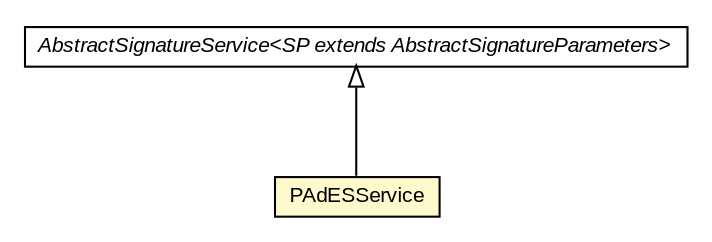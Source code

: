 #!/usr/local/bin/dot
#
# Class diagram 
# Generated by UMLGraph version R5_6-24-gf6e263 (http://www.umlgraph.org/)
#

digraph G {
	edge [fontname="arial",fontsize=10,labelfontname="arial",labelfontsize=10];
	node [fontname="arial",fontsize=10,shape=plaintext];
	nodesep=0.25;
	ranksep=0.5;
	// eu.europa.esig.dss.signature.AbstractSignatureService<SP extends eu.europa.esig.dss.AbstractSignatureParameters>
	c477379 [label=<<table title="eu.europa.esig.dss.signature.AbstractSignatureService" border="0" cellborder="1" cellspacing="0" cellpadding="2" port="p" href="../../signature/AbstractSignatureService.html">
		<tr><td><table border="0" cellspacing="0" cellpadding="1">
<tr><td align="center" balign="center"><font face="arial italic"> AbstractSignatureService&lt;SP extends AbstractSignatureParameters&gt; </font></td></tr>
		</table></td></tr>
		</table>>, URL="../../signature/AbstractSignatureService.html", fontname="arial", fontcolor="black", fontsize=10.0];
	// eu.europa.esig.dss.pades.signature.PAdESService
	c478087 [label=<<table title="eu.europa.esig.dss.pades.signature.PAdESService" border="0" cellborder="1" cellspacing="0" cellpadding="2" port="p" bgcolor="lemonChiffon" href="./PAdESService.html">
		<tr><td><table border="0" cellspacing="0" cellpadding="1">
<tr><td align="center" balign="center"> PAdESService </td></tr>
		</table></td></tr>
		</table>>, URL="./PAdESService.html", fontname="arial", fontcolor="black", fontsize=10.0];
	//eu.europa.esig.dss.pades.signature.PAdESService extends eu.europa.esig.dss.signature.AbstractSignatureService<eu.europa.esig.dss.pades.PAdESSignatureParameters>
	c477379:p -> c478087:p [dir=back,arrowtail=empty];
}

